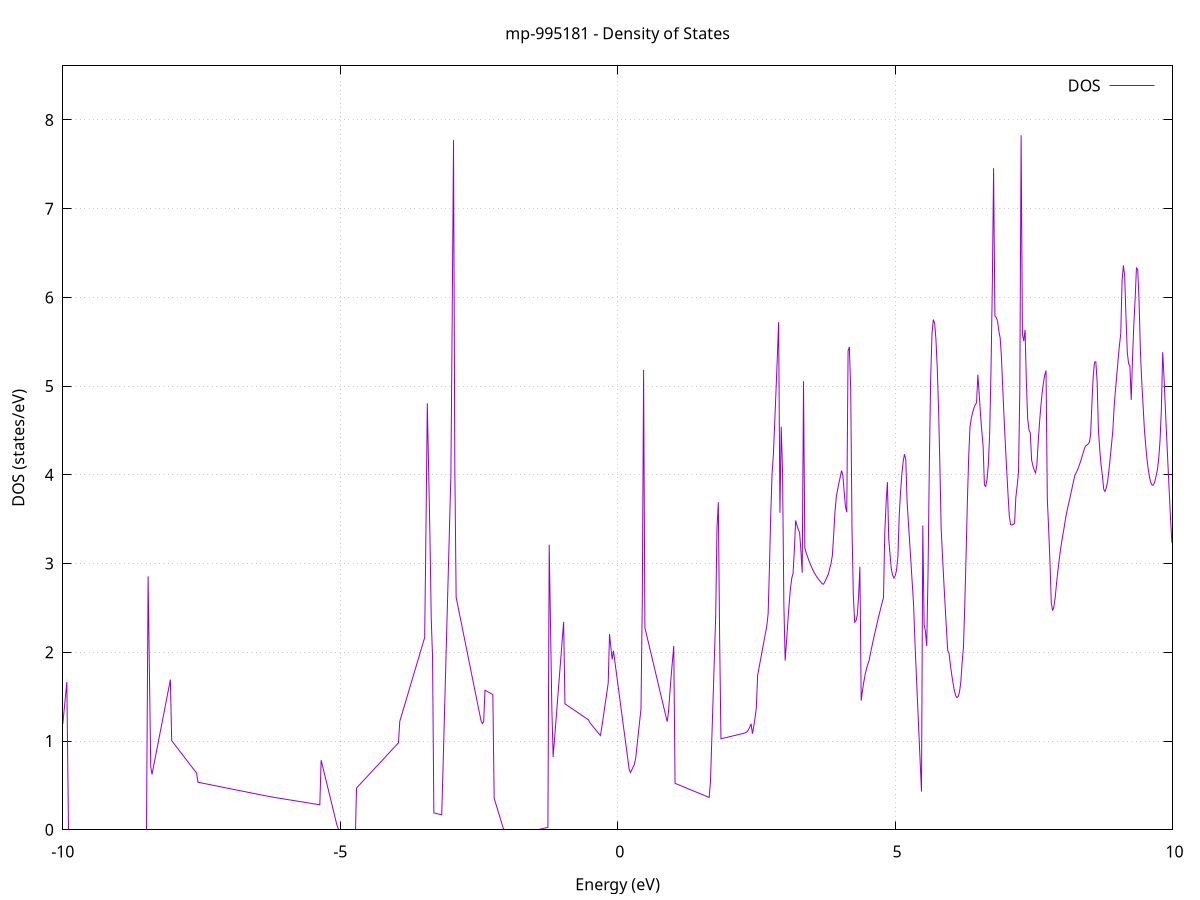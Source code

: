 set title 'mp-995181 - Density of States'
set xlabel 'Energy (eV)'
set ylabel 'DOS (states/eV)'
set grid
set xrange [-10:10]
set yrange [0:8.609]
set xzeroaxis lt -1
set terminal png size 800,600
set output 'mp-995181_dos_gnuplot.png'
plot '-' using 1:2 with lines title 'DOS'
-27.433400 0.000000
-27.409800 0.000000
-27.386200 0.000000
-27.362500 0.000000
-27.338900 0.000000
-27.315300 0.000000
-27.291700 0.000000
-27.268000 0.000000
-27.244400 0.000000
-27.220800 0.000000
-27.197200 0.000000
-27.173500 0.000000
-27.149900 0.000000
-27.126300 0.000000
-27.102700 0.000000
-27.079000 0.000000
-27.055400 0.000000
-27.031800 0.000000
-27.008200 0.000000
-26.984500 0.000000
-26.960900 0.000000
-26.937300 0.000000
-26.913700 0.000000
-26.890000 0.000000
-26.866400 0.000000
-26.842800 0.000000
-26.819200 0.000000
-26.795500 0.000000
-26.771900 0.000000
-26.748300 0.000000
-26.724700 0.000000
-26.701000 0.000000
-26.677400 0.000000
-26.653800 0.000000
-26.630200 0.000000
-26.606500 0.000000
-26.582900 0.000000
-26.559300 0.000000
-26.535700 0.000000
-26.512000 0.000000
-26.488400 0.000000
-26.464800 0.000000
-26.441200 0.000000
-26.417500 0.000000
-26.393900 0.000000
-26.370300 0.000000
-26.346700 0.000000
-26.323000 0.000000
-26.299400 0.000000
-26.275800 0.000000
-26.252200 0.000000
-26.228500 0.000000
-26.204900 0.000000
-26.181300 0.000000
-26.157700 0.000000
-26.134000 0.000000
-26.110400 0.000000
-26.086800 0.000000
-26.063200 0.000000
-26.039500 0.000000
-26.015900 0.000000
-25.992300 0.000000
-25.968700 0.000000
-25.945000 0.000000
-25.921400 0.000000
-25.897800 0.000000
-25.874200 0.000000
-25.850500 0.000000
-25.826900 0.000000
-25.803300 0.000000
-25.779700 0.000000
-25.756000 0.000000
-25.732400 0.000000
-25.708800 0.000000
-25.685200 0.000000
-25.661500 0.000000
-25.637900 0.000000
-25.614300 0.000000
-25.590700 0.000000
-25.567000 0.000000
-25.543400 0.000000
-25.519800 0.000000
-25.496200 0.000000
-25.472500 0.000000
-25.448900 0.000000
-25.425300 0.000000
-25.401700 0.000000
-25.378000 0.000000
-25.354400 0.000000
-25.330800 0.000000
-25.307200 0.000000
-25.283500 460.124600
-25.259900 0.000000
-25.236300 0.000000
-25.212700 0.000000
-25.189000 0.000000
-25.165400 0.000000
-25.141800 0.000000
-25.118200 0.000000
-25.094500 0.000000
-25.070900 0.000000
-25.047300 0.000000
-25.023700 0.000000
-25.000000 0.000000
-24.976400 0.000000
-24.952800 0.000000
-24.929200 0.000000
-24.905500 0.000000
-24.881900 0.000000
-24.858300 0.000000
-24.834700 0.000000
-24.811000 0.000000
-24.787400 0.000000
-24.763800 0.000000
-24.740200 0.000000
-24.716500 0.000000
-24.692900 0.000000
-24.669300 0.000000
-24.645700 0.000000
-24.622000 0.000000
-24.598400 0.000000
-24.574800 0.000000
-24.551200 0.000000
-24.527500 0.000000
-24.503900 0.000000
-24.480300 0.000000
-24.456700 0.000000
-24.433000 0.000000
-24.409400 0.000000
-24.385800 0.000000
-24.362200 0.000000
-24.338500 0.000000
-24.314900 0.000000
-24.291300 0.000000
-24.267700 0.000000
-24.244000 0.000000
-24.220400 0.000000
-24.196800 0.000000
-24.173200 0.000000
-24.149500 0.000000
-24.125900 0.000000
-24.102300 0.000000
-24.078700 0.000000
-24.055000 0.000000
-24.031400 0.000000
-24.007800 0.000000
-23.984200 0.000000
-23.960500 0.000000
-23.936900 0.000000
-23.913300 0.000000
-23.889700 0.000000
-23.866000 0.000000
-23.842400 0.000000
-23.818800 0.000000
-23.795200 0.000000
-23.771500 0.000000
-23.747900 0.000000
-23.724300 0.000000
-23.700700 0.000000
-23.677000 0.000000
-23.653400 0.000000
-23.629800 0.000000
-23.606200 0.000000
-23.582500 0.000000
-23.558900 0.000000
-23.535300 0.000000
-23.511700 0.000000
-23.488000 0.000000
-23.464400 0.000000
-23.440800 0.000000
-23.417200 0.000000
-23.393500 0.000000
-23.369900 0.000000
-23.346300 0.000000
-23.322700 0.000000
-23.299000 0.000000
-23.275400 0.000000
-23.251800 0.000000
-23.228200 0.000000
-23.204500 0.000000
-23.180900 0.000000
-23.157300 0.000000
-23.133700 0.000000
-23.110000 25.999000
-23.086400 0.000000
-23.062800 491.561600
-23.039200 0.000000
-23.015500 0.000000
-22.991900 287.479600
-22.968300 0.000000
-22.944700 0.000000
-22.921000 0.000000
-22.897400 0.000000
-22.873800 0.000000
-22.850200 0.000000
-22.826500 0.000000
-22.802900 0.000000
-22.779300 0.000000
-22.755700 0.000000
-22.732000 0.000000
-22.708400 0.000000
-22.684800 0.000000
-22.661200 0.000000
-22.637500 0.000000
-22.613900 0.000000
-22.590300 0.000000
-22.566700 0.000000
-22.543000 0.000000
-22.519400 0.000000
-22.495800 0.000000
-22.472200 0.000000
-22.448500 0.000000
-22.424900 0.000000
-22.401300 0.000000
-22.377700 0.000000
-22.354000 0.000000
-22.330400 0.000000
-22.306800 0.000000
-22.283200 0.000000
-22.259500 0.000000
-22.235900 0.000000
-22.212300 0.000000
-22.188700 0.000000
-22.165000 0.000000
-22.141400 0.000000
-22.117800 0.000000
-22.094200 0.000000
-22.070500 0.000000
-22.046900 0.000000
-22.023300 0.000000
-21.999700 0.000000
-21.976000 0.000000
-21.952400 0.000000
-21.928800 0.000000
-21.905200 0.000000
-21.881500 0.000000
-21.857900 0.000000
-21.834300 0.000000
-21.810700 0.000000
-21.787000 0.000000
-21.763400 0.000000
-21.739800 0.000000
-21.716200 0.000000
-21.692500 0.000000
-21.668900 0.000000
-21.645300 0.000000
-21.621700 0.000000
-21.598000 0.000000
-21.574400 0.000000
-21.550800 0.000000
-21.527200 0.000000
-21.503500 0.000000
-21.479900 0.000000
-21.456300 0.000000
-21.432700 0.000000
-21.409000 0.000000
-21.385400 0.000000
-21.361800 0.000000
-21.338200 0.000000
-21.314500 0.000000
-21.290900 0.000000
-21.267300 0.000000
-21.243700 0.000000
-21.220000 0.000000
-21.196400 0.000000
-21.172800 0.000000
-21.149200 0.000000
-21.125500 0.000000
-21.101900 0.000000
-21.078300 0.000000
-21.054700 0.000000
-21.031000 0.000000
-21.007400 0.000000
-20.983800 0.000000
-20.960200 0.000000
-20.936500 0.000000
-20.912900 0.000000
-20.889300 0.000000
-20.865700 0.000000
-20.842000 0.000000
-20.818400 0.000000
-20.794800 0.000000
-20.771200 0.000000
-20.747500 0.000000
-20.723900 0.000000
-20.700300 0.000000
-20.676700 0.000000
-20.653000 0.000000
-20.629400 0.000000
-20.605800 0.000000
-20.582200 0.000000
-20.558500 0.000000
-20.534900 0.000000
-20.511300 0.000000
-20.487700 0.000000
-20.464000 0.000000
-20.440400 0.000000
-20.416800 0.000000
-20.393200 0.000000
-20.369500 0.000000
-20.345900 0.000000
-20.322300 0.000000
-20.298700 0.000000
-20.275000 0.000000
-20.251400 0.000000
-20.227800 0.000000
-20.204200 0.000000
-20.180500 0.000000
-20.156900 0.000000
-20.133300 0.000000
-20.109700 0.000000
-20.086000 0.000000
-20.062400 0.000000
-20.038800 0.000000
-20.015200 0.000000
-19.991500 0.000000
-19.967900 0.000000
-19.944300 0.000000
-19.920700 0.000000
-19.897000 0.000000
-19.873400 0.000000
-19.849800 0.000000
-19.826200 0.000000
-19.802500 0.000000
-19.778900 0.000000
-19.755300 0.000000
-19.731700 0.000000
-19.708000 0.000000
-19.684400 0.000000
-19.660800 0.000000
-19.637200 0.000000
-19.613500 0.000000
-19.589900 0.000000
-19.566300 0.000000
-19.542700 0.000000
-19.519000 0.000000
-19.495400 0.000000
-19.471800 0.000000
-19.448200 0.000000
-19.424500 0.000000
-19.400900 0.000000
-19.377300 0.000000
-19.353700 0.000000
-19.330000 0.000000
-19.306400 0.000000
-19.282800 0.000000
-19.259200 0.000000
-19.235500 0.000000
-19.211900 0.000000
-19.188300 0.000000
-19.164700 0.000000
-19.141000 0.000000
-19.117400 0.000000
-19.093800 0.000000
-19.070200 0.000000
-19.046500 0.000000
-19.022900 0.000000
-18.999300 0.000000
-18.975700 0.000000
-18.952000 0.000000
-18.928400 0.000000
-18.904800 0.000000
-18.881200 0.000000
-18.857500 0.000000
-18.833900 0.000000
-18.810300 0.000000
-18.786700 0.000000
-18.763000 0.000000
-18.739400 0.000000
-18.715800 0.000000
-18.692200 0.000000
-18.668500 0.000000
-18.644900 0.000000
-18.621300 0.000000
-18.597700 0.000000
-18.574000 0.000000
-18.550400 0.000000
-18.526800 0.000000
-18.503200 0.000000
-18.479500 0.000000
-18.455900 0.000000
-18.432300 0.000000
-18.408700 0.000000
-18.385000 0.000000
-18.361400 0.000000
-18.337800 0.000000
-18.314200 0.000000
-18.290500 0.000000
-18.266900 0.000000
-18.243300 0.000000
-18.219700 0.000000
-18.196000 0.000000
-18.172400 0.000000
-18.148800 0.000000
-18.125200 0.000000
-18.101500 0.000000
-18.077900 0.000000
-18.054300 0.000000
-18.030700 0.000000
-18.007000 0.000000
-17.983400 0.000000
-17.959800 0.000000
-17.936200 0.000000
-17.912500 0.000000
-17.888900 0.000000
-17.865300 0.000000
-17.841700 0.000000
-17.818000 0.000000
-17.794400 0.000000
-17.770800 0.000000
-17.747200 0.000000
-17.723500 0.000000
-17.699900 0.000000
-17.676300 0.000000
-17.652700 0.000000
-17.629000 0.000000
-17.605400 0.000000
-17.581800 0.000000
-17.558200 0.000000
-17.534500 0.000000
-17.510900 0.000000
-17.487300 0.000000
-17.463700 0.000000
-17.440000 0.000000
-17.416400 0.000000
-17.392800 0.000000
-17.369200 0.000000
-17.345500 0.000000
-17.321900 0.000000
-17.298300 0.000000
-17.274700 0.000000
-17.251000 0.000000
-17.227400 0.000000
-17.203800 0.000000
-17.180200 0.000000
-17.156500 0.000000
-17.132900 0.000000
-17.109300 0.000000
-17.085700 0.000000
-17.062000 0.000000
-17.038400 0.000000
-17.014800 0.000000
-16.991200 0.000000
-16.967500 0.000000
-16.943900 0.000000
-16.920300 0.000000
-16.896700 0.000000
-16.873000 0.000000
-16.849400 0.000000
-16.825800 0.000000
-16.802200 0.000000
-16.778500 0.000000
-16.754900 0.000000
-16.731300 0.000000
-16.707700 0.000000
-16.684000 0.000000
-16.660400 0.000000
-16.636800 0.000000
-16.613200 0.000000
-16.589500 0.000000
-16.565900 0.000000
-16.542300 0.000000
-16.518700 0.000000
-16.495000 0.000000
-16.471400 0.000000
-16.447800 0.000000
-16.424200 0.000000
-16.400500 0.000000
-16.376900 0.000000
-16.353300 0.000000
-16.329700 0.000000
-16.306000 0.000000
-16.282400 0.000000
-16.258800 0.000000
-16.235200 0.000000
-16.211500 0.000000
-16.187900 0.000000
-16.164300 0.000000
-16.140700 0.000000
-16.117000 0.000000
-16.093400 0.000000
-16.069800 0.000000
-16.046200 0.000000
-16.022500 0.000000
-15.998900 0.000000
-15.975300 0.000000
-15.951700 0.000000
-15.928000 0.000000
-15.904400 0.000000
-15.880800 0.000000
-15.857200 0.000000
-15.833500 0.000000
-15.809900 0.000000
-15.786300 0.000000
-15.762700 0.000000
-15.739000 0.000000
-15.715400 0.000000
-15.691800 0.000000
-15.668200 0.000000
-15.644500 0.000000
-15.620900 0.000000
-15.597300 0.000000
-15.573700 0.000000
-15.550000 0.000000
-15.526400 0.000000
-15.502800 0.000000
-15.479200 0.000000
-15.455500 0.000000
-15.431900 0.000000
-15.408300 0.000000
-15.384700 0.000000
-15.361000 0.000000
-15.337400 0.000000
-15.313800 0.000000
-15.290200 0.000000
-15.266500 0.000000
-15.242900 0.000000
-15.219300 0.000000
-15.195700 0.000000
-15.172000 0.000000
-15.148400 0.000000
-15.124800 0.000000
-15.101200 0.000000
-15.077500 0.000000
-15.053900 0.000000
-15.030300 0.000000
-15.006700 0.000000
-14.983000 0.000000
-14.959400 0.000000
-14.935800 0.000000
-14.912200 0.000000
-14.888500 0.000000
-14.864900 0.000000
-14.841300 0.000000
-14.817700 0.000000
-14.794000 0.000000
-14.770400 0.000000
-14.746800 0.000000
-14.723200 0.000000
-14.699500 0.000000
-14.675900 0.000000
-14.652300 0.000000
-14.628700 0.000000
-14.605000 0.000000
-14.581400 0.000000
-14.557800 0.000000
-14.534200 0.000000
-14.510500 0.000000
-14.486900 0.000000
-14.463300 0.000000
-14.439700 0.000000
-14.416000 0.000000
-14.392400 0.000000
-14.368800 0.000000
-14.345200 0.000000
-14.321500 0.000000
-14.297900 0.000000
-14.274300 0.000000
-14.250700 0.000000
-14.227000 0.000000
-14.203400 0.000000
-14.179800 0.000000
-14.156200 0.000000
-14.132500 0.000000
-14.108900 0.000000
-14.085300 0.000000
-14.061700 0.000000
-14.038000 0.000000
-14.014400 0.000000
-13.990800 0.000000
-13.967200 0.000000
-13.943500 0.000000
-13.919900 0.000000
-13.896300 0.000000
-13.872700 0.000000
-13.849000 0.000000
-13.825400 0.000000
-13.801800 0.000000
-13.778200 0.000000
-13.754500 0.000000
-13.730900 0.000000
-13.707300 0.000000
-13.683700 0.000000
-13.660000 0.000000
-13.636400 0.000000
-13.612800 0.000000
-13.589200 0.000000
-13.565500 0.000000
-13.541900 0.000000
-13.518300 0.000000
-13.494700 0.000000
-13.471000 0.000000
-13.447400 0.000000
-13.423800 0.000000
-13.400200 0.000000
-13.376500 0.000000
-13.352900 0.000000
-13.329300 0.000000
-13.305700 0.000000
-13.282000 0.000000
-13.258400 0.000000
-13.234800 0.000000
-13.211200 0.000000
-13.187500 0.000000
-13.163900 0.000000
-13.140300 0.000000
-13.116700 0.000000
-13.093000 0.000000
-13.069400 0.000000
-13.045800 0.000000
-13.022200 0.000000
-12.998500 0.000000
-12.974900 0.000000
-12.951300 0.000000
-12.927700 0.000000
-12.904000 0.000000
-12.880400 0.000000
-12.856800 0.000000
-12.833200 0.000000
-12.809500 0.000000
-12.785900 0.000000
-12.762300 0.000000
-12.738700 0.000000
-12.715000 0.000000
-12.691400 0.000000
-12.667800 0.000000
-12.644200 0.000000
-12.620500 0.000000
-12.596900 0.000000
-12.573300 0.000000
-12.549700 0.000000
-12.526000 0.000000
-12.502400 0.000000
-12.478800 0.000000
-12.455200 0.000000
-12.431500 0.000000
-12.407900 0.000000
-12.384300 0.000000
-12.360700 0.000000
-12.337000 0.000000
-12.313400 0.000000
-12.289800 0.000000
-12.266200 0.000000
-12.242500 0.000000
-12.218900 0.000000
-12.195300 0.000000
-12.171700 0.000000
-12.148000 0.000000
-12.124400 0.000000
-12.100800 0.000000
-12.077200 0.000000
-12.053500 0.000000
-12.029900 0.000000
-12.006300 0.000000
-11.982700 0.000000
-11.959000 0.000000
-11.935400 0.000000
-11.911800 0.000000
-11.888200 0.083000
-11.864500 0.240000
-11.840900 0.396900
-11.817300 0.553900
-11.793700 0.710900
-11.770000 0.867900
-11.746400 1.024900
-11.722800 1.181900
-11.699200 0.658200
-11.675500 0.672700
-11.651900 0.687200
-11.628300 0.701800
-11.604700 0.716300
-11.581000 0.730800
-11.557400 0.745300
-11.533800 0.759800
-11.510200 0.774300
-11.486500 0.788800
-11.462900 0.803400
-11.439300 0.817900
-11.415700 0.832400
-11.392000 0.846900
-11.368400 0.861400
-11.344800 0.875900
-11.321200 0.877200
-11.297500 0.865900
-11.273900 0.854600
-11.250300 0.843300
-11.226700 0.831900
-11.203000 0.820600
-11.179400 0.809300
-11.155800 0.798000
-11.132200 0.805700
-11.108500 0.815100
-11.084900 0.824400
-11.061300 0.833700
-11.037700 0.843000
-11.014000 0.852300
-10.990400 0.861600
-10.966800 0.870900
-10.943200 0.880200
-10.919500 0.889500
-10.895900 0.898800
-10.872300 0.908200
-10.848700 0.917500
-10.825000 0.926800
-10.801400 0.936100
-10.777800 0.945400
-10.754200 0.954700
-10.730500 0.964000
-10.706900 0.973300
-10.683300 0.982600
-10.659700 0.991900
-10.636000 0.994000
-10.612400 1.031400
-10.588800 1.068700
-10.565200 1.106000
-10.541500 1.143300
-10.517900 1.180700
-10.494300 1.218000
-10.470700 1.255300
-10.447000 1.292600
-10.423400 1.330000
-10.399800 1.367300
-10.376200 2.029300
-10.352500 1.931600
-10.328900 1.833900
-10.305300 1.736200
-10.281700 1.638600
-10.258000 1.540900
-10.234400 1.443200
-10.210800 1.345500
-10.187200 1.247900
-10.163500 1.150200
-10.139900 1.052500
-10.116300 0.954800
-10.092700 0.857200
-10.069000 0.759500
-10.045400 0.895000
-10.021800 1.049000
-9.998200 1.202900
-9.974500 1.356900
-9.950900 1.510800
-9.927300 1.664800
-9.903700 0.000000
-9.880000 0.000000
-9.856400 0.000000
-9.832800 0.000000
-9.809200 0.000000
-9.785500 0.000000
-9.761900 0.000000
-9.738300 0.000000
-9.714700 0.000000
-9.691000 0.000000
-9.667400 0.000000
-9.643800 0.000000
-9.620200 0.000000
-9.596500 0.000000
-9.572900 0.000000
-9.549300 0.000000
-9.525700 0.000000
-9.502000 0.000000
-9.478400 0.000000
-9.454800 0.000000
-9.431200 0.000000
-9.407500 0.000000
-9.383900 0.000000
-9.360300 0.000000
-9.336700 0.000000
-9.313000 0.000000
-9.289400 0.000000
-9.265800 0.000000
-9.242200 0.000000
-9.218500 0.000000
-9.194900 0.000000
-9.171300 0.000000
-9.147700 0.000000
-9.124000 0.000000
-9.100400 0.000000
-9.076800 0.000000
-9.053200 0.000000
-9.029500 0.000000
-9.005900 0.000000
-8.982300 0.000000
-8.958700 0.000000
-8.935000 0.000000
-8.911400 0.000000
-8.887800 0.000000
-8.864200 0.000000
-8.840500 0.000000
-8.816900 0.000000
-8.793300 0.000000
-8.769700 0.000000
-8.746000 0.000000
-8.722400 0.000000
-8.698800 0.000000
-8.675200 0.000000
-8.651500 0.000000
-8.627900 0.000000
-8.604300 0.000000
-8.580700 0.000000
-8.557000 0.000000
-8.533400 0.000000
-8.509800 0.000000
-8.486200 0.000000
-8.462500 2.856200
-8.438900 1.783700
-8.415300 0.711300
-8.391700 0.625200
-8.368000 0.701400
-8.344400 0.777600
-8.320800 0.853800
-8.297200 0.930000
-8.273500 1.006200
-8.249900 1.082400
-8.226300 1.158600
-8.202700 1.234800
-8.179000 1.310900
-8.155400 1.387100
-8.131800 1.463300
-8.108200 1.539500
-8.084500 1.615700
-8.060900 1.691900
-8.037300 1.004700
-8.013700 0.985400
-7.990000 0.966200
-7.966400 0.946900
-7.942800 0.927600
-7.919200 0.908400
-7.895500 0.889100
-7.871900 0.869800
-7.848300 0.850600
-7.824700 0.831300
-7.801000 0.812000
-7.777400 0.792800
-7.753800 0.773500
-7.730200 0.754200
-7.706500 0.734900
-7.682900 0.715700
-7.659300 0.696400
-7.635700 0.677100
-7.612000 0.657900
-7.588400 0.638600
-7.564800 0.536000
-7.541200 0.533000
-7.517500 0.530100
-7.493900 0.527100
-7.470300 0.524100
-7.446700 0.521100
-7.423000 0.518200
-7.399400 0.515200
-7.375800 0.512200
-7.352200 0.509300
-7.328500 0.506300
-7.304900 0.503300
-7.281300 0.500300
-7.257700 0.497400
-7.234000 0.494400
-7.210400 0.491400
-7.186800 0.488400
-7.163200 0.485500
-7.139500 0.482500
-7.115900 0.479500
-7.092300 0.476600
-7.068700 0.473600
-7.045000 0.470600
-7.021400 0.467600
-6.997800 0.464700
-6.974200 0.461700
-6.950500 0.458700
-6.926900 0.455700
-6.903300 0.452800
-6.879700 0.449800
-6.856000 0.446800
-6.832400 0.443900
-6.808800 0.440900
-6.785200 0.437900
-6.761500 0.434900
-6.737900 0.432000
-6.714300 0.429000
-6.690700 0.426000
-6.667000 0.423100
-6.643400 0.420200
-6.619800 0.417200
-6.596200 0.414300
-6.572500 0.411400
-6.548900 0.408500
-6.525300 0.405600
-6.501700 0.402700
-6.478000 0.399700
-6.454400 0.396800
-6.430800 0.393900
-6.407200 0.391000
-6.383500 0.388100
-6.359900 0.385200
-6.336300 0.382200
-6.312700 0.379300
-6.289000 0.376400
-6.265400 0.373500
-6.241800 0.370600
-6.218200 0.367800
-6.194500 0.365400
-6.170900 0.363000
-6.147300 0.360600
-6.123700 0.358200
-6.100000 0.355800
-6.076400 0.353400
-6.052800 0.351000
-6.029200 0.348600
-6.005500 0.346200
-5.981900 0.343900
-5.958300 0.341500
-5.934700 0.339100
-5.911000 0.336700
-5.887400 0.334300
-5.863800 0.331900
-5.840200 0.329500
-5.816500 0.327100
-5.792900 0.324700
-5.769300 0.322300
-5.745700 0.319900
-5.722000 0.317500
-5.698400 0.315100
-5.674800 0.312800
-5.651200 0.310400
-5.627500 0.308000
-5.603900 0.305600
-5.580300 0.303200
-5.556700 0.300800
-5.533000 0.298400
-5.509400 0.296000
-5.485800 0.293600
-5.462200 0.291200
-5.438500 0.288800
-5.414900 0.286400
-5.391300 0.284000
-5.367700 0.281700
-5.344000 0.784600
-5.320400 0.723900
-5.296800 0.663100
-5.273200 0.602300
-5.249500 0.541600
-5.225900 0.480800
-5.202300 0.420000
-5.178700 0.359300
-5.155000 0.298500
-5.131400 0.237700
-5.107800 0.177000
-5.084200 0.116200
-5.060500 0.055500
-5.036900 0.000000
-5.013300 0.000000
-4.989700 0.000000
-4.966000 0.000000
-4.942400 0.000000
-4.918800 0.000000
-4.895200 0.000000
-4.871500 0.000000
-4.847900 0.000000
-4.824300 0.000000
-4.800700 0.000000
-4.777000 0.000000
-4.753400 0.000000
-4.729800 0.000000
-4.706200 0.470500
-4.682500 0.486400
-4.658900 0.502300
-4.635300 0.518200
-4.611700 0.534100
-4.588000 0.550000
-4.564400 0.565900
-4.540800 0.581900
-4.517200 0.597800
-4.493500 0.613700
-4.469900 0.629600
-4.446300 0.645500
-4.422700 0.661400
-4.399000 0.677300
-4.375400 0.693300
-4.351800 0.709200
-4.328200 0.725100
-4.304500 0.741000
-4.280900 0.756900
-4.257300 0.772800
-4.233700 0.788700
-4.210000 0.804700
-4.186400 0.820600
-4.162800 0.836600
-4.139200 0.852600
-4.115500 0.868600
-4.091900 0.884600
-4.068300 0.900600
-4.044700 0.916600
-4.021000 0.932600
-3.997400 0.948600
-3.973800 0.964600
-3.950200 0.980600
-3.926500 1.221800
-3.902900 1.271600
-3.879300 1.321400
-3.855700 1.371200
-3.832000 1.420900
-3.808400 1.470700
-3.784800 1.520500
-3.761200 1.570300
-3.737500 1.620100
-3.713900 1.669900
-3.690300 1.719700
-3.666700 1.769500
-3.643000 1.819300
-3.619400 1.869100
-3.595800 1.918900
-3.572200 1.968700
-3.548500 2.018500
-3.524900 2.068300
-3.501300 2.118100
-3.477700 2.167900
-3.454000 3.422600
-3.430400 4.806100
-3.406800 4.064400
-3.383200 3.322800
-3.359500 2.381500
-3.335900 1.943000
-3.312300 0.190200
-3.288700 0.186700
-3.265000 0.183100
-3.241400 0.179500
-3.217800 0.175900
-3.194200 0.172400
-3.170500 0.168800
-3.146900 0.697300
-3.123300 1.247900
-3.099700 1.798400
-3.076000 2.348900
-3.052400 2.899400
-3.028800 3.449900
-3.005200 4.000400
-2.981500 5.815700
-2.957900 7.772400
-2.934300 4.063400
-2.910700 2.619200
-2.887000 2.546000
-2.863400 2.472700
-2.839800 2.399400
-2.816200 2.326200
-2.792500 2.252900
-2.768900 2.179700
-2.745300 2.106400
-2.721700 2.033100
-2.698000 1.959900
-2.674400 1.886600
-2.650800 1.813400
-2.627200 1.740100
-2.603500 1.666800
-2.579900 1.593600
-2.556300 1.520300
-2.532700 1.447100
-2.509000 1.373800
-2.485400 1.300500
-2.461800 1.227300
-2.438200 1.196800
-2.414500 1.217700
-2.390900 1.572800
-2.367300 1.564500
-2.343700 1.556200
-2.320000 1.547900
-2.296400 1.539500
-2.272800 1.531200
-2.249200 1.522900
-2.225500 0.354600
-2.201900 0.306100
-2.178300 0.257500
-2.154700 0.209000
-2.131000 0.160400
-2.107400 0.111900
-2.083800 0.063300
-2.060200 0.014800
-2.036500 0.000000
-2.012900 0.000000
-1.989300 0.000000
-1.965700 0.000000
-1.942000 0.000000
-1.918400 0.000000
-1.894800 0.000000
-1.871200 0.000000
-1.847500 0.000000
-1.823900 0.000000
-1.800300 0.000000
-1.776700 0.000000
-1.753000 0.000000
-1.729400 0.000000
-1.705800 0.000000
-1.682200 0.000000
-1.658500 0.000000
-1.634900 0.000000
-1.611300 0.000000
-1.587700 0.000000
-1.564000 0.000000
-1.540400 0.000000
-1.516800 0.000000
-1.493200 0.000000
-1.469500 0.000000
-1.445900 0.000000
-1.422300 0.003100
-1.398700 0.006600
-1.375000 0.010000
-1.351400 0.013500
-1.327800 0.016900
-1.304200 0.020400
-1.280500 0.023800
-1.256900 0.027300
-1.233300 3.212700
-1.209700 2.291900
-1.186000 1.371200
-1.162400 0.820600
-1.138800 1.010900
-1.115200 1.201300
-1.091500 1.391600
-1.067900 1.582000
-1.044300 1.772300
-1.020700 1.962700
-0.997000 2.153000
-0.973400 2.343400
-0.949800 1.419500
-0.926200 1.409400
-0.902500 1.399400
-0.878900 1.389400
-0.855300 1.379300
-0.831700 1.369300
-0.808000 1.359200
-0.784400 1.349200
-0.760800 1.339100
-0.737200 1.329100
-0.713500 1.319000
-0.689900 1.309000
-0.666300 1.299000
-0.642700 1.288900
-0.619000 1.278900
-0.595400 1.268800
-0.571800 1.258800
-0.548200 1.248700
-0.524500 1.238700
-0.500900 1.208300
-0.477300 1.190000
-0.453700 1.171700
-0.430000 1.153400
-0.406400 1.135100
-0.382800 1.116800
-0.359200 1.098500
-0.335500 1.080200
-0.311900 1.062000
-0.288300 1.142200
-0.264700 1.244200
-0.241000 1.346200
-0.217400 1.448300
-0.193800 1.550300
-0.170200 1.652300
-0.146500 2.204700
-0.122900 2.062100
-0.099300 1.919500
-0.075700 2.017200
-0.052000 1.905700
-0.028400 1.794200
-0.004800 1.682700
0.018800 1.571300
0.042500 1.459800
0.066100 1.348300
0.089700 1.236800
0.113300 1.125300
0.137000 1.013800
0.160600 0.902400
0.184200 0.790900
0.207800 0.679400
0.231500 0.644500
0.255100 0.675600
0.278700 0.706700
0.302300 0.737800
0.326000 0.811300
0.349600 0.949000
0.373200 1.086700
0.396800 1.224200
0.420500 1.361800
0.444100 2.576200
0.467700 5.182700
0.491300 2.276600
0.515000 2.214400
0.538600 2.152200
0.562200 2.089900
0.585800 2.027700
0.609500 1.965400
0.633100 1.903200
0.656700 1.840900
0.680300 1.778700
0.704000 1.716400
0.727600 1.654200
0.751200 1.591900
0.774800 1.529600
0.798500 1.467300
0.822100 1.405100
0.845700 1.342800
0.869300 1.280500
0.893000 1.218200
0.916600 1.329100
0.940200 1.535300
0.963800 1.728300
0.987500 1.900600
1.011100 2.073000
1.034700 0.523400
1.058300 0.517300
1.082000 0.511200
1.105600 0.505100
1.129200 0.499000
1.152800 0.492900
1.176500 0.486800
1.200100 0.480700
1.223700 0.474500
1.247300 0.468400
1.271000 0.462300
1.294600 0.456200
1.318200 0.450100
1.341800 0.444000
1.365500 0.437900
1.389100 0.431800
1.412700 0.425700
1.436300 0.419600
1.460000 0.413500
1.483600 0.407400
1.507200 0.401300
1.530800 0.395200
1.554500 0.389000
1.578100 0.382900
1.601700 0.376800
1.625300 0.370700
1.649000 0.364600
1.672600 0.537500
1.696200 1.001900
1.719800 1.469700
1.743500 1.939400
1.767100 2.410900
1.790700 3.403400
1.814300 3.691700
1.838000 2.174400
1.861600 1.026000
1.885200 1.029400
1.908800 1.032800
1.932500 1.036200
1.956100 1.039700
1.979700 1.043200
2.003300 1.046700
2.027000 1.050200
2.050600 1.053700
2.074200 1.057300
2.097800 1.060900
2.121500 1.064500
2.145100 1.068100
2.168700 1.071800
2.192300 1.075500
2.216000 1.079200
2.239600 1.082900
2.263200 1.086600
2.286800 1.090400
2.310500 1.095000
2.334100 1.107000
2.357700 1.127500
2.381300 1.156600
2.405000 1.194200
2.428600 1.083300
2.452200 1.160900
2.475800 1.257800
2.499500 1.374000
2.523100 1.739900
2.546700 1.819800
2.570300 1.899800
2.594000 1.979700
2.617600 2.059700
2.641200 2.139700
2.664800 2.219700
2.688500 2.299700
2.712100 2.433300
2.735700 2.951100
2.759300 3.552500
2.783000 4.009300
2.806600 4.224100
2.830200 4.575200
2.853800 4.941900
2.877500 5.320700
2.901100 5.720300
2.924700 3.572600
2.948300 4.542300
2.972000 4.028900
2.995600 2.545100
3.019200 1.905700
3.042800 2.115100
3.066500 2.334100
3.090100 2.538000
3.113700 2.713100
3.137300 2.832800
3.161000 2.887300
3.184600 3.150000
3.208200 3.486100
3.231800 3.431600
3.255500 3.385200
3.279100 3.346800
3.302700 3.146300
3.326300 2.897500
3.350000 5.055400
3.373600 3.175000
3.397200 3.124700
3.420800 3.080000
3.444500 3.038700
3.468100 3.000400
3.491700 2.965100
3.515300 2.932700
3.539000 2.903300
3.562600 2.876900
3.586200 2.853500
3.609800 2.832800
3.633500 2.813300
3.657100 2.794800
3.680700 2.777300
3.704300 2.766400
3.728000 2.785000
3.751600 2.817800
3.775200 2.849600
3.798800 2.884900
3.822500 2.944700
3.846100 3.001000
3.869700 3.092100
3.893300 3.322200
3.917000 3.583600
3.940600 3.751800
3.964200 3.834000
3.987800 3.908100
4.011500 3.974800
4.035100 4.048500
4.058700 3.995800
4.082300 3.813200
4.106000 3.641400
4.129600 3.578800
4.153200 5.397000
4.176800 5.442100
4.200500 4.950700
4.224100 3.388400
4.247700 2.642300
4.271300 2.339400
4.295000 2.354200
4.318600 2.418100
4.342200 2.622800
4.365800 2.963100
4.389500 1.456400
4.413100 1.570300
4.436700 1.667400
4.460300 1.748200
4.484000 1.813700
4.507600 1.864000
4.531200 1.906500
4.554800 1.984200
4.578500 2.054600
4.602100 2.123000
4.625700 2.189900
4.649300 2.255300
4.673000 2.319200
4.696600 2.381700
4.720200 2.442600
4.743800 2.502100
4.767500 2.560100
4.791100 2.616600
4.814700 3.351600
4.838300 3.683300
4.862000 3.917600
4.885600 3.279400
4.909200 3.101300
4.932800 2.936300
4.956500 2.868600
4.980100 2.836400
5.003700 2.865700
5.027300 2.930100
5.051000 3.077800
5.074600 3.539900
5.098200 3.801100
5.121800 4.003400
5.145500 4.147200
5.169100 4.232300
5.192700 4.177200
5.216300 3.699400
5.240000 3.466700
5.263600 3.235000
5.287200 3.001500
5.310800 2.766300
5.334500 2.529200
5.358100 2.115800
5.381700 1.772900
5.405300 1.432600
5.429000 1.095400
5.452600 0.761300
5.476200 0.430200
5.499800 3.428400
5.523500 2.311200
5.547100 2.236900
5.570700 2.069800
5.594300 2.904400
5.618000 4.133300
5.641600 5.088000
5.665200 5.586900
5.688800 5.749800
5.712500 5.710700
5.736100 5.531900
5.759700 5.213400
5.783300 4.755100
5.807000 4.125900
5.830600 3.392600
5.854200 3.093000
5.877800 2.806100
5.901500 2.532100
5.925100 2.270700
5.948700 2.022100
5.972300 1.988900
5.996000 1.864300
6.019600 1.753900
6.043200 1.657900
6.066800 1.576200
6.090500 1.514800
6.114100 1.490000
6.137700 1.502600
6.161300 1.552700
6.185000 1.666100
6.208600 1.882400
6.232200 2.055200
6.255800 2.518900
6.279500 3.080400
6.303100 3.701100
6.326700 4.198400
6.350300 4.540200
6.374000 4.638600
6.397600 4.702400
6.421200 4.752700
6.444800 4.789400
6.468500 4.812500
6.492100 5.128300
6.515700 4.914900
6.539300 4.686900
6.563000 4.490000
6.586600 4.324200
6.610200 3.883900
6.633800 3.869700
6.657500 3.947800
6.681100 4.118300
6.704700 4.461600
6.728300 5.150500
6.752000 6.098700
6.775600 7.455500
6.799200 5.790800
6.822800 5.773500
6.846500 5.733400
6.870100 5.622300
6.893700 5.544000
6.917300 5.324100
6.941000 4.972100
6.964600 4.645700
6.988200 4.338400
7.011800 4.050300
7.035500 3.781300
7.059100 3.533900
7.082700 3.439200
7.106300 3.435200
7.130000 3.440600
7.153600 3.455000
7.177200 3.751500
7.200800 3.880800
7.224500 4.028100
7.248100 4.939700
7.271700 7.826600
7.295300 5.587700
7.319000 5.508000
7.342600 5.634400
7.366200 5.046400
7.389800 4.636200
7.413500 4.507200
7.437100 4.473600
7.460700 4.167600
7.484300 4.101900
7.508000 4.053500
7.531600 4.022000
7.555200 4.109000
7.578800 4.360200
7.602500 4.578800
7.626100 4.764300
7.649700 4.916800
7.673300 5.036300
7.697000 5.122700
7.720600 5.176100
7.744200 3.725900
7.767800 3.391900
7.791500 3.022500
7.815100 2.560700
7.838700 2.468800
7.862300 2.513000
7.886000 2.616900
7.909600 2.772600
7.933200 2.911100
7.956800 3.036800
7.980500 3.149600
8.004100 3.249600
8.027700 3.336700
8.051300 3.422000
8.075000 3.517000
8.098600 3.592400
8.122200 3.659600
8.145800 3.724100
8.169500 3.790900
8.193100 3.860900
8.216700 3.930400
8.240300 3.993700
8.264000 4.023100
8.287600 4.056500
8.311200 4.094000
8.334800 4.135600
8.358500 4.181300
8.382100 4.231000
8.405700 4.281100
8.429300 4.322900
8.453000 4.334300
8.476600 4.345700
8.500200 4.364500
8.523800 4.449100
8.547500 4.803100
8.571100 5.109700
8.594700 5.269500
8.618300 5.273800
8.642000 5.042600
8.665600 4.497700
8.689200 4.284200
8.712800 4.112300
8.736500 3.992500
8.760100 3.837600
8.783700 3.812100
8.807300 3.854400
8.831000 3.926400
8.854600 4.050700
8.878200 4.194300
8.901800 4.345600
8.925500 4.506500
8.949100 4.778800
8.972700 4.959400
8.996300 5.126600
9.020000 5.301100
9.043600 5.459100
9.067200 5.588400
9.090800 6.181000
9.114500 6.358900
9.138100 6.242600
9.161700 5.783400
9.185300 5.381900
9.209000 5.252100
9.232600 5.224500
9.256200 4.844600
9.279800 5.315900
9.303500 5.701200
9.327100 5.988800
9.350700 6.336500
9.374300 6.308000
9.398000 5.943500
9.421600 5.398300
9.445200 5.053400
9.468800 4.798800
9.492500 4.521200
9.516100 4.335700
9.539700 4.181900
9.563300 4.059700
9.587000 3.969100
9.610600 3.910200
9.634200 3.882900
9.657800 3.887300
9.681500 3.923300
9.705100 3.988300
9.728700 4.059700
9.752300 4.187400
9.776000 4.392500
9.799600 4.743600
9.823200 5.381500
9.846800 5.105200
9.870500 4.763900
9.894100 4.434900
9.917700 4.117900
9.941300 3.808700
9.965000 3.500500
9.988600 3.241900
10.012200 3.239300
10.035800 3.264900
10.059500 3.300400
10.083100 3.180000
10.106700 3.033800
10.130300 3.095000
10.154000 3.158500
10.177600 3.226700
10.201200 3.301500
10.224800 3.358900
10.248500 3.477500
10.272100 3.604100
10.295700 3.741800
10.319300 3.935500
10.343000 4.579200
10.366600 4.894600
10.390200 5.507300
10.413800 6.102200
10.437500 6.724100
10.461100 6.980100
10.484700 6.976700
10.508300 6.656000
10.532000 6.029300
10.555600 5.496600
10.579200 4.862400
10.602800 4.821300
10.626500 4.985500
10.650100 5.156900
10.673700 5.341000
10.697300 5.689100
10.721000 6.091600
10.744600 6.019000
10.768200 5.514300
10.791800 5.439800
10.815500 5.403700
10.839100 5.234900
10.862700 5.162100
10.886300 5.214900
10.910000 5.288300
10.933600 5.378700
10.957200 5.391900
10.980800 5.134600
11.004500 4.801800
11.028100 4.645700
11.051700 5.226100
11.075300 5.389400
11.099000 5.458400
11.122600 5.451800
11.146200 4.373400
11.169800 4.152400
11.193500 3.944300
11.217100 3.724600
11.240700 3.438300
11.264300 3.242900
11.288000 3.186100
11.311600 3.228700
11.335200 3.291200
11.358800 3.371300
11.382500 3.469100
11.406100 3.607200
11.429700 3.727600
11.453300 3.867000
11.477000 4.026200
11.500600 4.229100
11.524200 4.521800
11.547800 4.883600
11.571500 5.315600
11.595100 5.825300
11.618700 6.564000
11.642300 7.024600
11.666000 6.980700
11.689600 6.397500
11.713200 5.323400
11.736800 4.675200
11.760500 4.478600
11.784100 4.439600
11.807700 4.521600
11.831300 4.817400
11.855000 5.313300
11.878600 5.965800
11.902200 6.744600
11.925800 7.902200
11.949500 8.623400
11.973100 8.250500
11.996700 7.636100
12.020300 6.811300
12.044000 6.637100
12.067600 6.498400
12.091200 6.351900
12.114800 6.244400
12.138500 6.089600
12.162100 5.920700
12.185700 5.737800
12.209300 5.547800
12.233000 5.361400
12.256600 4.999500
12.280200 4.724700
12.303800 4.434900
12.327500 4.181400
12.351100 3.964100
12.374700 3.789500
12.398300 3.827300
12.422000 3.804600
12.445600 3.823200
12.469200 3.857100
12.492800 3.939900
12.516500 4.035300
12.540100 4.119700
12.563700 4.193200
12.587300 4.255900
12.611000 4.224500
12.634600 4.190000
12.658200 4.310300
12.681800 4.088900
12.705500 3.796800
12.729100 3.670300
12.752700 4.245400
12.776300 4.355000
12.800000 3.750700
12.823600 3.519900
12.847200 3.532700
12.870800 3.566600
12.894500 3.616100
12.918100 3.682700
12.941700 3.766300
12.965300 3.851700
12.989000 3.951900
13.012600 4.106700
13.036200 4.373500
13.059800 4.643800
13.083500 4.814200
13.107100 4.922000
13.130700 4.986700
13.154300 5.060500
13.178000 5.114900
13.201600 5.225300
13.225200 5.322800
13.248800 5.419800
13.272500 5.508500
13.296100 5.560800
13.319700 5.610700
13.343300 5.725400
13.367000 5.868800
13.390600 6.003600
13.414200 6.014800
13.437800 6.489100
13.461500 6.780100
13.485100 6.580900
13.508700 5.857200
13.532300 5.669300
13.556000 5.383300
13.579600 4.527300
13.603200 4.701300
13.626800 4.895200
13.650500 5.105300
13.674100 5.360900
13.697700 5.616700
13.721300 5.869800
13.745000 6.120100
13.768600 6.494000
13.792200 6.699600
13.815800 6.809400
13.839500 7.110700
13.863100 6.978200
13.886700 6.787200
13.910300 6.562100
13.934000 6.287500
13.957600 6.140000
13.981200 5.922000
14.004800 5.782400
14.028500 5.834100
14.052100 5.969600
14.075700 6.293700
14.099300 6.482600
14.123000 6.844100
14.146600 6.714800
14.170200 6.537700
14.193800 6.362300
14.217500 6.527200
14.241100 6.299900
14.264700 6.557200
14.288300 6.777000
14.312000 6.904900
14.335600 6.996400
14.359200 7.119200
14.382800 7.134600
14.406500 7.109600
14.430100 7.027200
14.453700 6.650900
14.477300 6.427700
14.501000 6.174400
14.524600 5.832700
14.548200 5.444100
14.571800 5.392800
14.595500 5.275400
14.619100 5.164100
14.642700 5.082500
14.666300 5.054900
14.690000 5.087100
14.713600 5.157800
14.737200 4.980200
14.760800 5.099300
14.784500 5.237600
14.808100 5.391500
14.831700 5.504500
14.855300 5.605400
14.879000 5.766900
14.902600 5.964800
14.926200 6.233300
14.949800 6.557500
14.973500 6.979700
14.997100 7.537300
15.020700 7.430000
15.044300 6.870000
15.068000 6.509300
15.091600 6.557300
15.115200 6.233500
15.138800 6.014300
15.162500 5.896600
15.186100 5.909200
15.209700 6.214500
15.233300 6.283800
15.257000 6.356000
15.280600 6.419600
15.304200 6.552300
15.327800 6.548500
15.351500 6.580700
15.375100 6.575700
15.398700 6.434400
15.422300 6.242000
15.446000 6.027800
15.469600 5.791800
15.493200 5.540600
15.516800 5.295300
15.540500 5.251300
15.564100 5.418300
15.587700 7.245200
15.611300 7.281000
15.635000 6.791300
15.658600 6.191600
15.682200 5.906800
15.705800 5.697800
15.729500 5.553700
15.753100 5.422500
15.776700 5.304200
15.800300 5.197600
15.824000 5.102000
15.847600 5.014700
15.871200 4.803500
15.894800 4.677600
15.918500 4.595300
15.942100 4.519400
15.965700 4.451700
15.989300 4.392100
16.013000 4.340700
16.036600 4.343100
16.060200 4.337700
16.083800 4.296300
16.107500 4.369300
16.131100 4.320100
16.154700 4.240000
16.178300 4.131800
16.202000 4.051400
16.225600 4.012100
16.249200 3.967700
16.272800 3.918500
16.296500 3.625300
16.320100 3.583600
16.343700 3.560000
16.367300 3.533000
16.391000 3.502700
16.414600 3.469000
16.438200 3.050900
16.461800 2.879400
16.485500 2.738000
16.509100 3.574100
16.532700 3.495100
16.556300 3.233600
16.580000 2.789400
16.603600 2.359800
16.627200 2.149600
16.650800 1.963600
16.674500 1.813700
16.698100 1.684200
16.721700 1.584100
16.745300 1.539800
16.769000 1.407300
16.792600 1.191600
16.816200 1.006400
16.839800 0.851600
16.863500 0.727300
16.887100 0.633400
16.910700 0.577600
16.934300 0.551600
16.958000 0.526200
16.981600 0.501300
17.005200 0.476900
17.028800 0.453000
17.052500 0.429700
17.076100 0.406800
17.099700 0.384400
17.123300 0.362600
17.147000 0.341300
17.170600 0.320500
17.194200 0.300100
17.217800 0.280300
17.241500 0.261000
17.265100 0.242300
17.288700 0.224000
17.312300 0.206200
17.336000 0.189000
17.359600 0.172200
17.383200 0.156000
17.406800 0.140300
17.430500 0.125000
17.454100 0.110300
17.477700 0.096100
17.501300 0.082500
17.525000 0.069300
17.548600 0.056600
17.572200 0.044400
17.595800 0.032800
17.619500 0.021700
17.643100 0.011000
17.666700 0.000900
17.690300 0.000000
17.714000 0.000000
17.737600 0.000000
17.761200 0.000000
17.784800 0.000000
17.808500 0.000000
17.832100 0.000000
17.855700 0.000000
17.879300 0.000000
17.903000 0.000000
17.926600 0.000000
17.950200 0.000000
17.973800 0.000000
17.997500 0.000000
18.021100 0.000000
18.044700 0.000000
18.068300 0.000000
18.092000 0.000000
18.115600 0.000000
18.139200 0.000000
18.162800 0.000000
18.186500 0.000000
18.210100 0.000000
18.233700 0.000000
18.257300 0.000000
18.281000 0.000000
18.304600 0.000000
18.328200 0.000000
18.351800 0.000000
18.375500 0.000000
18.399100 0.000000
18.422700 0.000000
18.446300 0.000000
18.470000 0.000000
18.493600 0.000000
18.517200 0.000000
18.540800 0.000000
18.564500 0.000000
18.588100 0.000000
18.611700 0.000000
18.635300 0.000000
18.659000 0.000000
18.682600 0.000000
18.706200 0.000000
18.729800 0.000000
18.753500 0.000000
18.777100 0.000000
18.800700 0.000000
18.824300 0.000000
18.848000 0.000000
18.871600 0.000000
18.895200 0.000000
18.918800 0.000000
18.942500 0.000000
18.966100 0.000000
18.989700 0.000000
19.013300 0.000000
19.037000 0.000000
19.060600 0.000000
19.084200 0.000000
19.107800 0.000000
19.131500 0.000000
19.155100 0.000000
19.178700 0.000000
19.202300 0.000000
19.226000 0.000000
19.249600 0.000000
19.273200 0.000000
19.296800 0.000000
19.320500 0.000000
19.344100 0.000000
19.367700 0.000000
19.391300 0.000000
19.415000 0.000000
19.438600 0.000000
19.462200 0.000000
19.485800 0.000000
19.509500 0.000000
19.533100 0.000000
19.556700 0.000000
19.580300 0.000000
19.604000 0.000000
19.627600 0.000000
19.651200 0.000000
19.674800 0.000000
19.698500 0.000000
19.722100 0.000000
19.745700 0.000000
19.769300 0.000000
19.793000 0.000000
19.816600 0.000000
e

